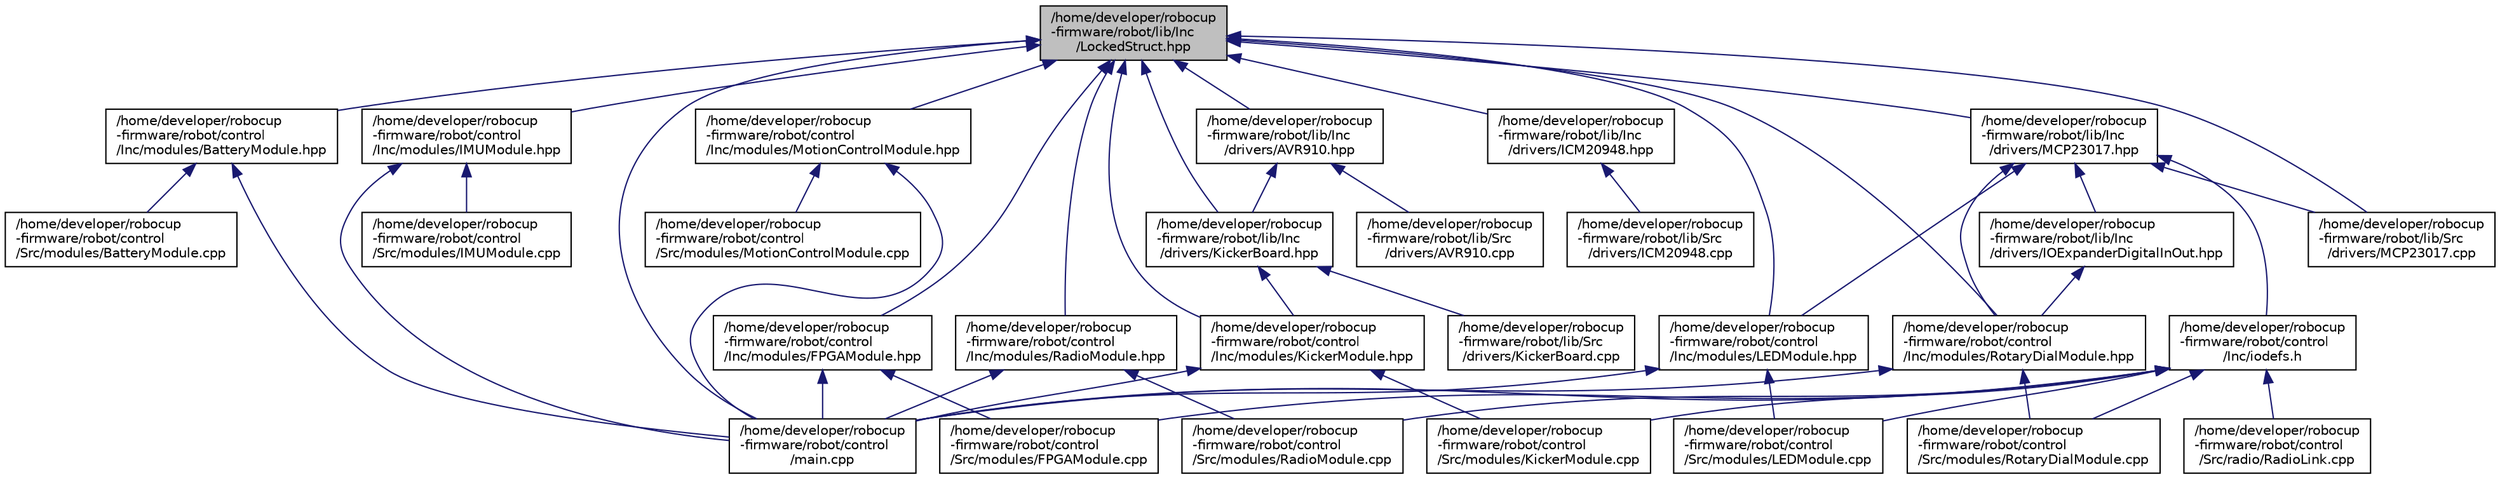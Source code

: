 digraph "/home/developer/robocup-firmware/robot/lib/Inc/LockedStruct.hpp"
{
  edge [fontname="Helvetica",fontsize="10",labelfontname="Helvetica",labelfontsize="10"];
  node [fontname="Helvetica",fontsize="10",shape=record];
  Node6 [label="/home/developer/robocup\l-firmware/robot/lib/Inc\l/LockedStruct.hpp",height=0.2,width=0.4,color="black", fillcolor="grey75", style="filled", fontcolor="black"];
  Node6 -> Node7 [dir="back",color="midnightblue",fontsize="10",style="solid",fontname="Helvetica"];
  Node7 [label="/home/developer/robocup\l-firmware/robot/control\l/Inc/modules/BatteryModule.hpp",height=0.2,width=0.4,color="black", fillcolor="white", style="filled",URL="$_battery_module_8hpp.html"];
  Node7 -> Node8 [dir="back",color="midnightblue",fontsize="10",style="solid",fontname="Helvetica"];
  Node8 [label="/home/developer/robocup\l-firmware/robot/control\l/main.cpp",height=0.2,width=0.4,color="black", fillcolor="white", style="filled",URL="$control_2main_8cpp.html"];
  Node7 -> Node9 [dir="back",color="midnightblue",fontsize="10",style="solid",fontname="Helvetica"];
  Node9 [label="/home/developer/robocup\l-firmware/robot/control\l/Src/modules/BatteryModule.cpp",height=0.2,width=0.4,color="black", fillcolor="white", style="filled",URL="$_battery_module_8cpp.html"];
  Node6 -> Node10 [dir="back",color="midnightblue",fontsize="10",style="solid",fontname="Helvetica"];
  Node10 [label="/home/developer/robocup\l-firmware/robot/control\l/Inc/modules/FPGAModule.hpp",height=0.2,width=0.4,color="black", fillcolor="white", style="filled",URL="$_f_p_g_a_module_8hpp.html"];
  Node10 -> Node8 [dir="back",color="midnightblue",fontsize="10",style="solid",fontname="Helvetica"];
  Node10 -> Node11 [dir="back",color="midnightblue",fontsize="10",style="solid",fontname="Helvetica"];
  Node11 [label="/home/developer/robocup\l-firmware/robot/control\l/Src/modules/FPGAModule.cpp",height=0.2,width=0.4,color="black", fillcolor="white", style="filled",URL="$_f_p_g_a_module_8cpp.html"];
  Node6 -> Node12 [dir="back",color="midnightblue",fontsize="10",style="solid",fontname="Helvetica"];
  Node12 [label="/home/developer/robocup\l-firmware/robot/control\l/Inc/modules/IMUModule.hpp",height=0.2,width=0.4,color="black", fillcolor="white", style="filled",URL="$_i_m_u_module_8hpp.html"];
  Node12 -> Node8 [dir="back",color="midnightblue",fontsize="10",style="solid",fontname="Helvetica"];
  Node12 -> Node13 [dir="back",color="midnightblue",fontsize="10",style="solid",fontname="Helvetica"];
  Node13 [label="/home/developer/robocup\l-firmware/robot/control\l/Src/modules/IMUModule.cpp",height=0.2,width=0.4,color="black", fillcolor="white", style="filled",URL="$_i_m_u_module_8cpp.html"];
  Node6 -> Node14 [dir="back",color="midnightblue",fontsize="10",style="solid",fontname="Helvetica"];
  Node14 [label="/home/developer/robocup\l-firmware/robot/control\l/Inc/modules/KickerModule.hpp",height=0.2,width=0.4,color="black", fillcolor="white", style="filled",URL="$_kicker_module_8hpp.html"];
  Node14 -> Node8 [dir="back",color="midnightblue",fontsize="10",style="solid",fontname="Helvetica"];
  Node14 -> Node15 [dir="back",color="midnightblue",fontsize="10",style="solid",fontname="Helvetica"];
  Node15 [label="/home/developer/robocup\l-firmware/robot/control\l/Src/modules/KickerModule.cpp",height=0.2,width=0.4,color="black", fillcolor="white", style="filled",URL="$_kicker_module_8cpp.html"];
  Node6 -> Node16 [dir="back",color="midnightblue",fontsize="10",style="solid",fontname="Helvetica"];
  Node16 [label="/home/developer/robocup\l-firmware/robot/control\l/Inc/modules/LEDModule.hpp",height=0.2,width=0.4,color="black", fillcolor="white", style="filled",URL="$_l_e_d_module_8hpp.html"];
  Node16 -> Node8 [dir="back",color="midnightblue",fontsize="10",style="solid",fontname="Helvetica"];
  Node16 -> Node17 [dir="back",color="midnightblue",fontsize="10",style="solid",fontname="Helvetica"];
  Node17 [label="/home/developer/robocup\l-firmware/robot/control\l/Src/modules/LEDModule.cpp",height=0.2,width=0.4,color="black", fillcolor="white", style="filled",URL="$_l_e_d_module_8cpp.html"];
  Node6 -> Node18 [dir="back",color="midnightblue",fontsize="10",style="solid",fontname="Helvetica"];
  Node18 [label="/home/developer/robocup\l-firmware/robot/control\l/Inc/modules/MotionControlModule.hpp",height=0.2,width=0.4,color="black", fillcolor="white", style="filled",URL="$_motion_control_module_8hpp.html"];
  Node18 -> Node8 [dir="back",color="midnightblue",fontsize="10",style="solid",fontname="Helvetica"];
  Node18 -> Node19 [dir="back",color="midnightblue",fontsize="10",style="solid",fontname="Helvetica"];
  Node19 [label="/home/developer/robocup\l-firmware/robot/control\l/Src/modules/MotionControlModule.cpp",height=0.2,width=0.4,color="black", fillcolor="white", style="filled",URL="$_motion_control_module_8cpp.html"];
  Node6 -> Node20 [dir="back",color="midnightblue",fontsize="10",style="solid",fontname="Helvetica"];
  Node20 [label="/home/developer/robocup\l-firmware/robot/control\l/Inc/modules/RadioModule.hpp",height=0.2,width=0.4,color="black", fillcolor="white", style="filled",URL="$_radio_module_8hpp.html"];
  Node20 -> Node8 [dir="back",color="midnightblue",fontsize="10",style="solid",fontname="Helvetica"];
  Node20 -> Node21 [dir="back",color="midnightblue",fontsize="10",style="solid",fontname="Helvetica"];
  Node21 [label="/home/developer/robocup\l-firmware/robot/control\l/Src/modules/RadioModule.cpp",height=0.2,width=0.4,color="black", fillcolor="white", style="filled",URL="$_radio_module_8cpp.html"];
  Node6 -> Node22 [dir="back",color="midnightblue",fontsize="10",style="solid",fontname="Helvetica"];
  Node22 [label="/home/developer/robocup\l-firmware/robot/control\l/Inc/modules/RotaryDialModule.hpp",height=0.2,width=0.4,color="black", fillcolor="white", style="filled",URL="$_rotary_dial_module_8hpp.html"];
  Node22 -> Node8 [dir="back",color="midnightblue",fontsize="10",style="solid",fontname="Helvetica"];
  Node22 -> Node23 [dir="back",color="midnightblue",fontsize="10",style="solid",fontname="Helvetica"];
  Node23 [label="/home/developer/robocup\l-firmware/robot/control\l/Src/modules/RotaryDialModule.cpp",height=0.2,width=0.4,color="black", fillcolor="white", style="filled",URL="$_rotary_dial_module_8cpp.html"];
  Node6 -> Node8 [dir="back",color="midnightblue",fontsize="10",style="solid",fontname="Helvetica"];
  Node6 -> Node24 [dir="back",color="midnightblue",fontsize="10",style="solid",fontname="Helvetica"];
  Node24 [label="/home/developer/robocup\l-firmware/robot/lib/Inc\l/drivers/AVR910.hpp",height=0.2,width=0.4,color="black", fillcolor="white", style="filled",URL="$_a_v_r910_8hpp.html"];
  Node24 -> Node25 [dir="back",color="midnightblue",fontsize="10",style="solid",fontname="Helvetica"];
  Node25 [label="/home/developer/robocup\l-firmware/robot/lib/Inc\l/drivers/KickerBoard.hpp",height=0.2,width=0.4,color="black", fillcolor="white", style="filled",URL="$_kicker_board_8hpp.html"];
  Node25 -> Node14 [dir="back",color="midnightblue",fontsize="10",style="solid",fontname="Helvetica"];
  Node25 -> Node26 [dir="back",color="midnightblue",fontsize="10",style="solid",fontname="Helvetica"];
  Node26 [label="/home/developer/robocup\l-firmware/robot/lib/Src\l/drivers/KickerBoard.cpp",height=0.2,width=0.4,color="black", fillcolor="white", style="filled",URL="$_kicker_board_8cpp.html"];
  Node24 -> Node27 [dir="back",color="midnightblue",fontsize="10",style="solid",fontname="Helvetica"];
  Node27 [label="/home/developer/robocup\l-firmware/robot/lib/Src\l/drivers/AVR910.cpp",height=0.2,width=0.4,color="black", fillcolor="white", style="filled",URL="$_a_v_r910_8cpp.html"];
  Node6 -> Node28 [dir="back",color="midnightblue",fontsize="10",style="solid",fontname="Helvetica"];
  Node28 [label="/home/developer/robocup\l-firmware/robot/lib/Inc\l/drivers/ICM20948.hpp",height=0.2,width=0.4,color="black", fillcolor="white", style="filled",URL="$_i_c_m20948_8hpp.html"];
  Node28 -> Node29 [dir="back",color="midnightblue",fontsize="10",style="solid",fontname="Helvetica"];
  Node29 [label="/home/developer/robocup\l-firmware/robot/lib/Src\l/drivers/ICM20948.cpp",height=0.2,width=0.4,color="black", fillcolor="white", style="filled",URL="$_i_c_m20948_8cpp.html"];
  Node6 -> Node25 [dir="back",color="midnightblue",fontsize="10",style="solid",fontname="Helvetica"];
  Node6 -> Node30 [dir="back",color="midnightblue",fontsize="10",style="solid",fontname="Helvetica"];
  Node30 [label="/home/developer/robocup\l-firmware/robot/lib/Inc\l/drivers/MCP23017.hpp",height=0.2,width=0.4,color="black", fillcolor="white", style="filled",URL="$_m_c_p23017_8hpp.html"];
  Node30 -> Node31 [dir="back",color="midnightblue",fontsize="10",style="solid",fontname="Helvetica"];
  Node31 [label="/home/developer/robocup\l-firmware/robot/control\l/Inc/iodefs.h",height=0.2,width=0.4,color="black", fillcolor="white", style="filled",URL="$iodefs_8h.html"];
  Node31 -> Node8 [dir="back",color="midnightblue",fontsize="10",style="solid",fontname="Helvetica"];
  Node31 -> Node11 [dir="back",color="midnightblue",fontsize="10",style="solid",fontname="Helvetica"];
  Node31 -> Node15 [dir="back",color="midnightblue",fontsize="10",style="solid",fontname="Helvetica"];
  Node31 -> Node17 [dir="back",color="midnightblue",fontsize="10",style="solid",fontname="Helvetica"];
  Node31 -> Node21 [dir="back",color="midnightblue",fontsize="10",style="solid",fontname="Helvetica"];
  Node31 -> Node23 [dir="back",color="midnightblue",fontsize="10",style="solid",fontname="Helvetica"];
  Node31 -> Node32 [dir="back",color="midnightblue",fontsize="10",style="solid",fontname="Helvetica"];
  Node32 [label="/home/developer/robocup\l-firmware/robot/control\l/Src/radio/RadioLink.cpp",height=0.2,width=0.4,color="black", fillcolor="white", style="filled",URL="$_radio_link_8cpp.html"];
  Node30 -> Node16 [dir="back",color="midnightblue",fontsize="10",style="solid",fontname="Helvetica"];
  Node30 -> Node22 [dir="back",color="midnightblue",fontsize="10",style="solid",fontname="Helvetica"];
  Node30 -> Node33 [dir="back",color="midnightblue",fontsize="10",style="solid",fontname="Helvetica"];
  Node33 [label="/home/developer/robocup\l-firmware/robot/lib/Inc\l/drivers/IOExpanderDigitalInOut.hpp",height=0.2,width=0.4,color="black", fillcolor="white", style="filled",URL="$_i_o_expander_digital_in_out_8hpp.html"];
  Node33 -> Node22 [dir="back",color="midnightblue",fontsize="10",style="solid",fontname="Helvetica"];
  Node30 -> Node34 [dir="back",color="midnightblue",fontsize="10",style="solid",fontname="Helvetica"];
  Node34 [label="/home/developer/robocup\l-firmware/robot/lib/Src\l/drivers/MCP23017.cpp",height=0.2,width=0.4,color="black", fillcolor="white", style="filled",URL="$_m_c_p23017_8cpp.html"];
  Node6 -> Node34 [dir="back",color="midnightblue",fontsize="10",style="solid",fontname="Helvetica"];
}
